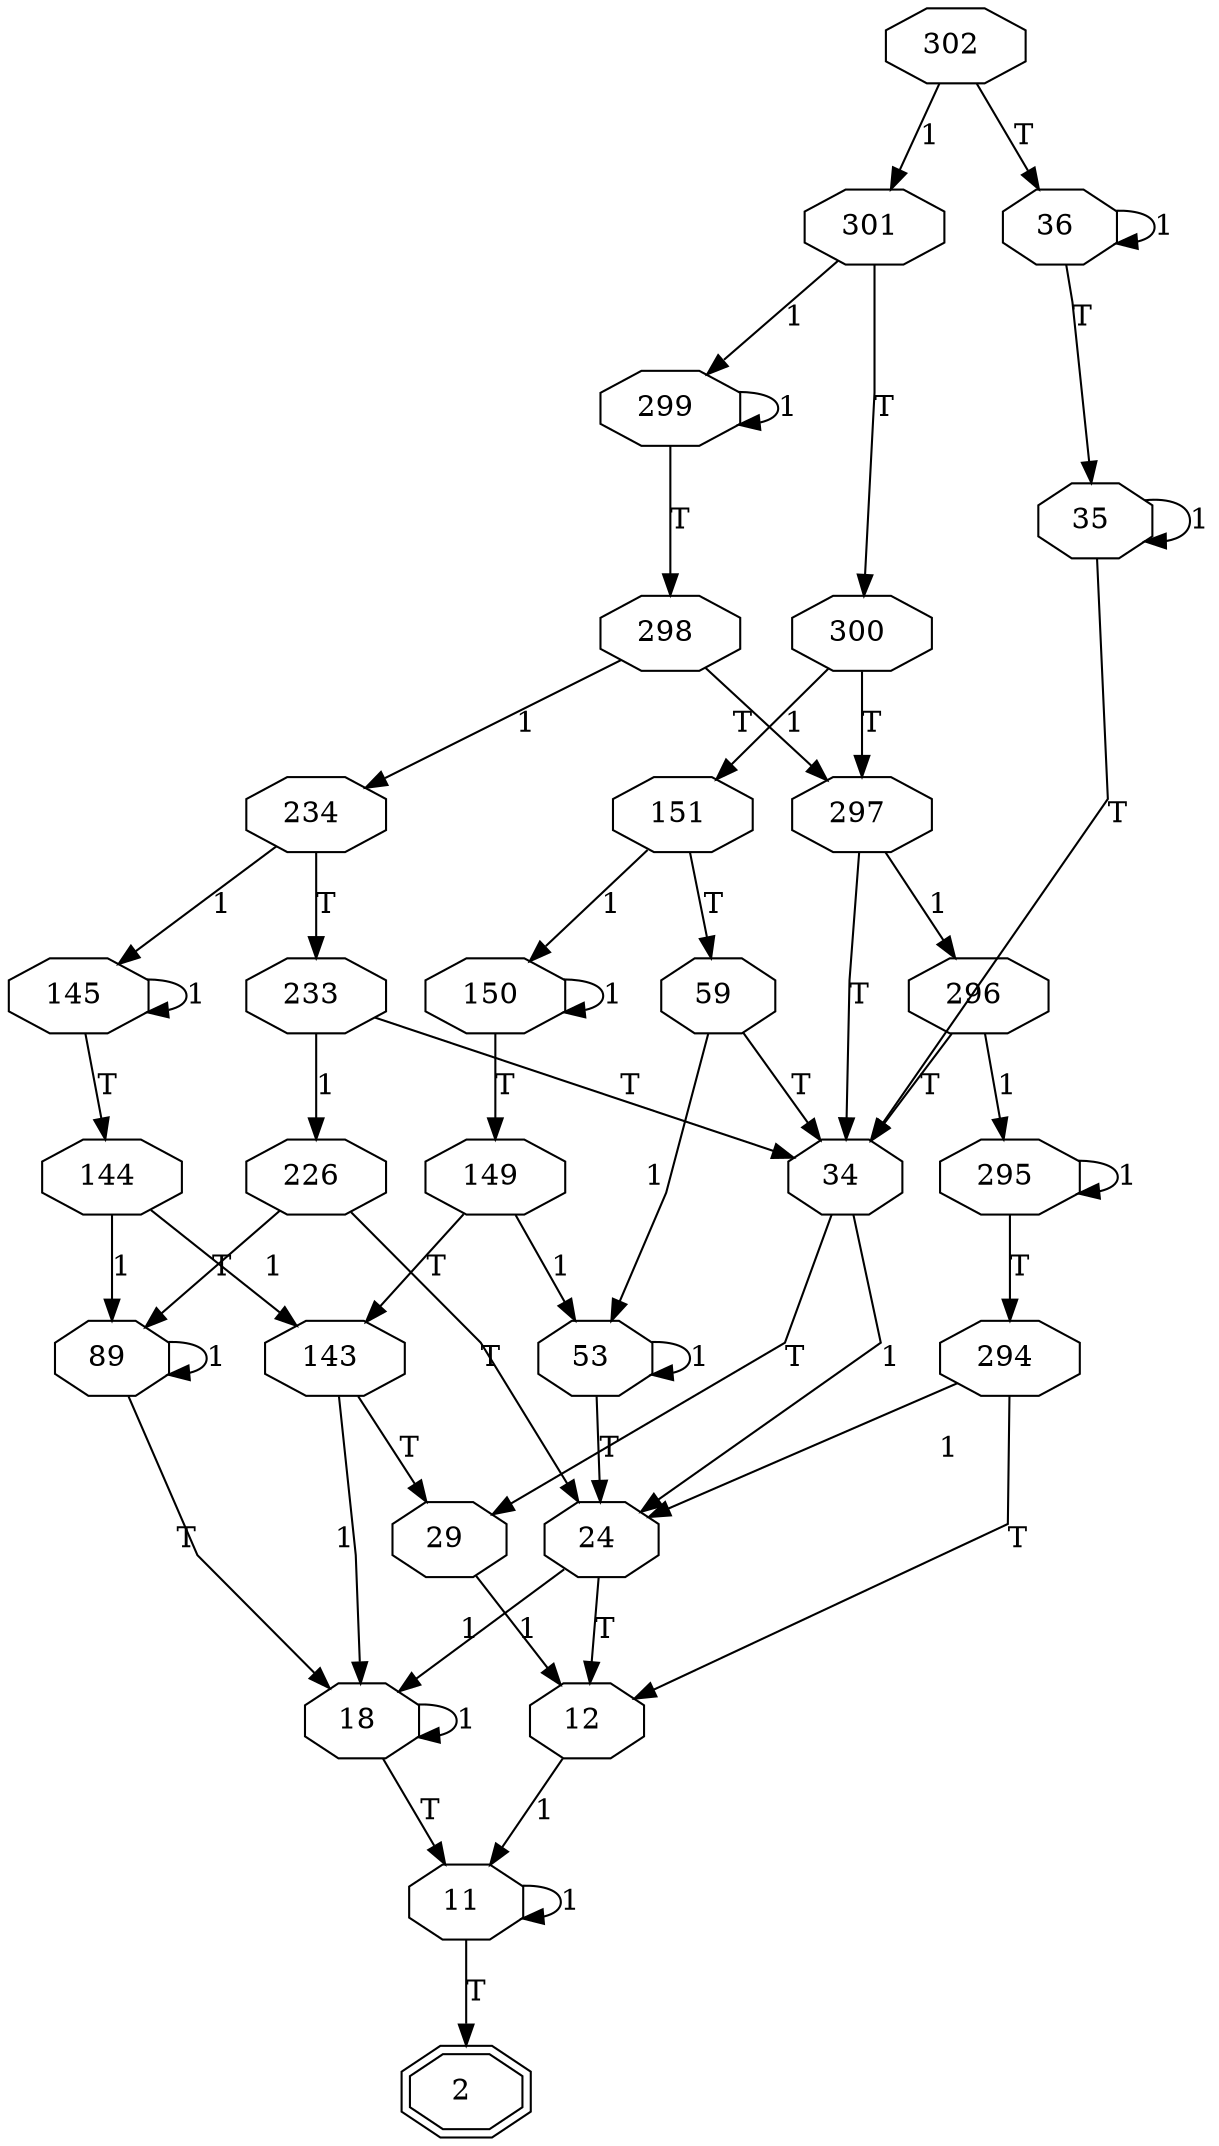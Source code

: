 digraph g
{
graph [ splines = false ] 
302 [shape=octagon label="302 "]
302 -> 301 [label=1] 
302 -> 36 [label=T] 
301 [shape=octagon label="301 "]
301 -> 299 [label=1] 
301 -> 300 [label=T] 
36 [shape=octagon label="36 "]
36 -> 36 [label=1] 
36 -> 35 [label=T] 
299 [shape=octagon label="299 "]
299 -> 299 [label=1] 
299 -> 298 [label=T] 
300 [shape=octagon label="300 "]
300 -> 151 [label=1] 
300 -> 297 [label=T] 
35 [shape=octagon label="35 "]
35 -> 35 [label=1] 
35 -> 34 [label=T] 
298 [shape=octagon label="298 "]
298 -> 234 [label=1] 
298 -> 297 [label=T] 
151 [shape=octagon label="151 "]
151 -> 150 [label=1] 
151 -> 59 [label=T] 
297 [shape=octagon label="297 "]
297 -> 296 [label=1] 
297 -> 34 [label=T] 
34 [shape=octagon label="34 "]
34 -> 24 [label=1] 
34 -> 29 [label=T] 
234 [shape=octagon label="234 "]
234 -> 145 [label=1] 
234 -> 233 [label=T] 
150 [shape=octagon label="150 "]
150 -> 150 [label=1] 
150 -> 149 [label=T] 
59 [shape=octagon label="59 "]
59 -> 53 [label=1] 
59 -> 34 [label=T] 
296 [shape=octagon label="296 "]
296 -> 295 [label=1] 
296 -> 34 [label=T] 
24 [shape=octagon label="24 "]
24 -> 18 [label=1] 
24 -> 12 [label=T] 
29 [shape=octagon label="29 "]
29 -> 12 [label=1] 
145 [shape=octagon label="145 "]
145 -> 145 [label=1] 
145 -> 144 [label=T] 
233 [shape=octagon label="233 "]
233 -> 226 [label=1] 
233 -> 34 [label=T] 
149 [shape=octagon label="149 "]
149 -> 53 [label=1] 
149 -> 143 [label=T] 
53 [shape=octagon label="53 "]
53 -> 53 [label=1] 
53 -> 24 [label=T] 
295 [shape=octagon label="295 "]
295 -> 295 [label=1] 
295 -> 294 [label=T] 
18 [shape=octagon label="18 "]
18 -> 18 [label=1] 
18 -> 11 [label=T] 
12 [shape=octagon label="12 "]
12 -> 11 [label=1] 
144 [shape=octagon label="144 "]
144 -> 89 [label=1] 
144 -> 143 [label=T] 
226 [shape=octagon label="226 "]
226 -> 89 [label=1] 
226 -> 24 [label=T] 
143 [shape=octagon label="143 "]
143 -> 18 [label=1] 
143 -> 29 [label=T] 
294 [shape=octagon label="294 "]
294 -> 24 [label=1] 
294 -> 12 [label=T] 
11 [shape=octagon label="11 "]
11 -> 11 [label=1] 
11 -> 2 [label=T] 
89 [shape=octagon label="89 "]
89 -> 89 [label=1] 
89 -> 18 [label=T] 
2 [shape=doubleoctagon label="2 "]
}
